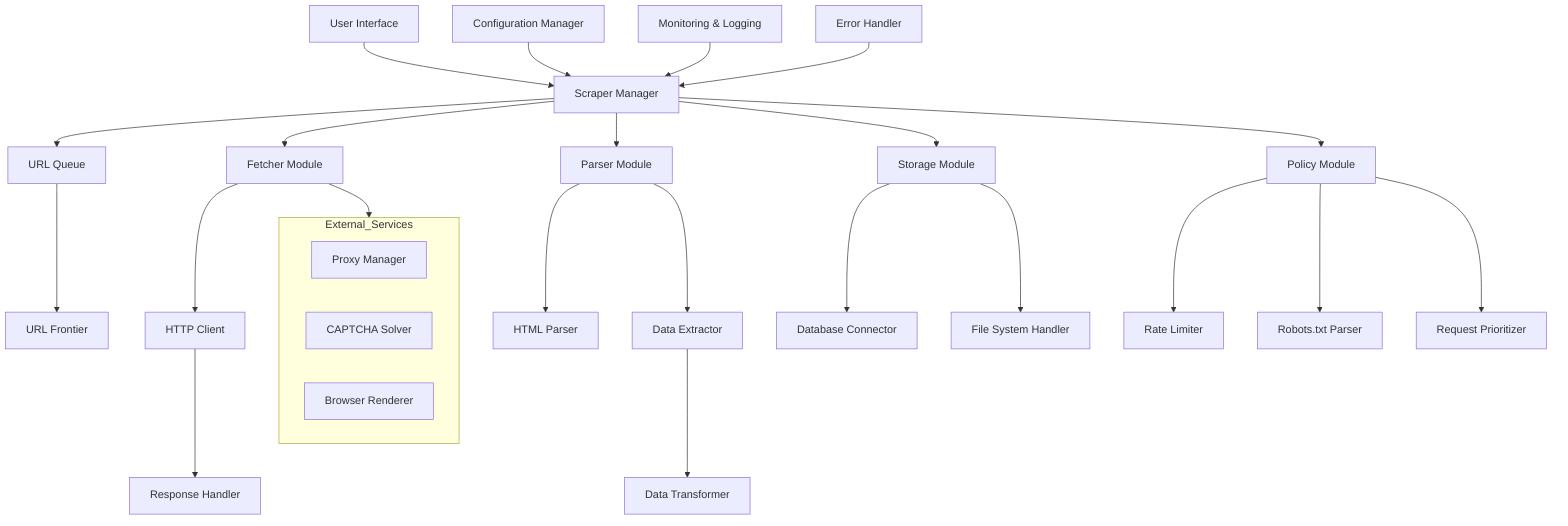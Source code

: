 flowchart TD
    A[User Interface] --> B[Scraper Manager]
    
    B --> C[URL Queue]
    C --> D[URL Frontier]
    
    B --> E[Fetcher Module]
    E --> F[HTTP Client]
    F --> G[Response Handler]
    
    B --> H[Parser Module]
    H --> I[HTML Parser]
    H --> J[Data Extractor]
    J --> K[Data Transformer]
    
    B --> L[Storage Module]
    L --> M[Database Connector]
    L --> N[File System Handler]
    
    B --> O[Policy Module]
    O --> P[Rate Limiter]
    O --> Q[Robots.txt Parser]
    O --> R[Request Prioritizer]
    
    S[Configuration Manager] --> B
    
    T[Monitoring & Logging] --> B
    
    U[Error Handler] --> B
    
    subgraph External_Services
        V[Proxy Manager]
        W[CAPTCHA Solver]
        X[Browser Renderer]
    end
    
    E --> External_Services